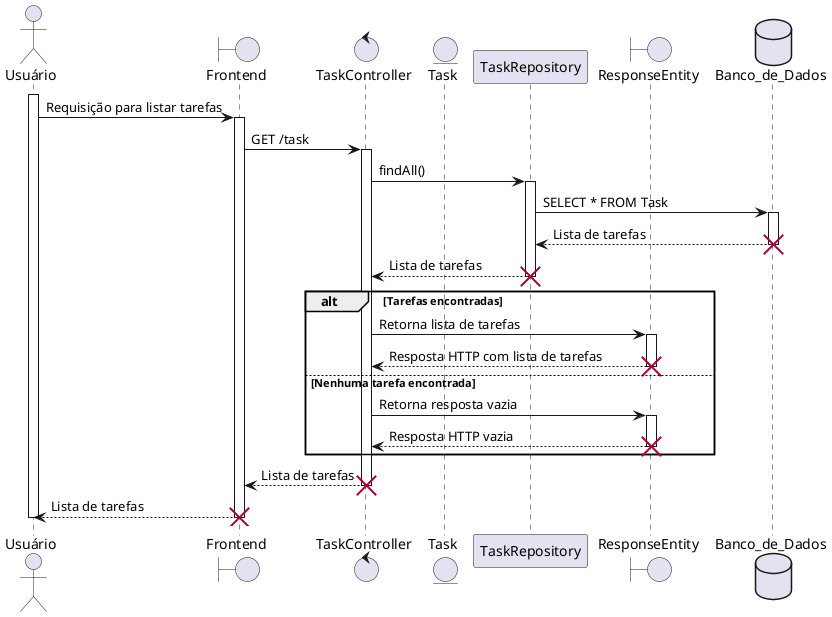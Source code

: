 @startuml title listar tarefas
actor Usuário
Boundary Frontend
Control TaskController
Entity Task
Participant TaskRepository
Boundary ResponseEntity
Database Banco_de_Dados

activate Usuário
Usuário -> Frontend: Requisição para listar tarefas
activate Frontend

Frontend -> TaskController: GET /task
activate TaskController
TaskController -> TaskRepository: findAll()
activate TaskRepository
TaskRepository -> Banco_de_Dados: SELECT * FROM Task
activate Banco_de_Dados
Banco_de_Dados --> TaskRepository: Lista de tarefas
destroy Banco_de_Dados
TaskRepository --> TaskController: Lista de tarefas
destroy TaskRepository

alt Tarefas encontradas
    TaskController -> ResponseEntity: Retorna lista de tarefas
    activate ResponseEntity
    ResponseEntity --> TaskController: Resposta HTTP com lista de tarefas
    destroy ResponseEntity
else Nenhuma tarefa encontrada
    TaskController -> ResponseEntity: Retorna resposta vazia
    activate ResponseEntity
    ResponseEntity --> TaskController: Resposta HTTP vazia
    destroy ResponseEntity
end

TaskController --> Frontend: Lista de tarefas
destroy TaskController
Frontend --> Usuário: Lista de tarefas
destroy Frontend
deactivate Usuário
@enduml
